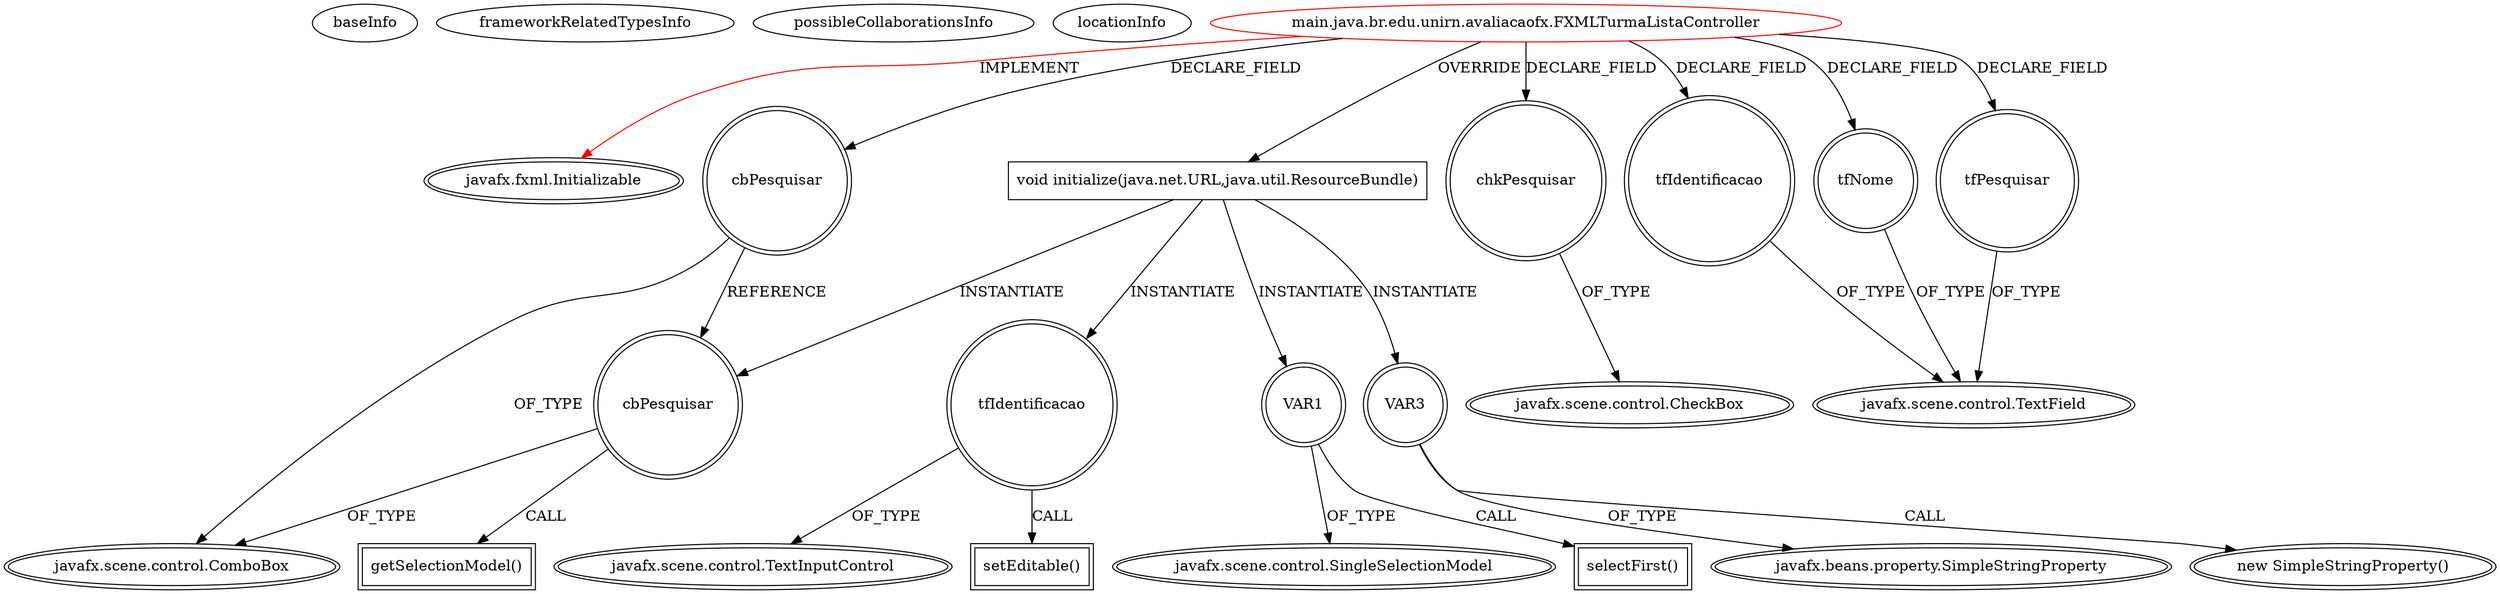 digraph {
baseInfo[graphId=1865,category="extension_graph",isAnonymous=false,possibleRelation=false]
frameworkRelatedTypesInfo[0="javafx.fxml.Initializable"]
possibleCollaborationsInfo[]
locationInfo[projectName="andersonolisilva-exemplo_jfx",filePath="/andersonolisilva-exemplo_jfx/exemplo_jfx-master/src/main/java/br/edu/unirn/avaliacaofx/FXMLTurmaListaController.java",contextSignature="FXMLTurmaListaController",graphId="1865"]
0[label="main.java.br.edu.unirn.avaliacaofx.FXMLTurmaListaController",vertexType="ROOT_CLIENT_CLASS_DECLARATION",isFrameworkType=false,color=red]
1[label="javafx.fxml.Initializable",vertexType="FRAMEWORK_INTERFACE_TYPE",isFrameworkType=true,peripheries=2]
2[label="cbPesquisar",vertexType="FIELD_DECLARATION",isFrameworkType=true,peripheries=2,shape=circle]
3[label="javafx.scene.control.ComboBox",vertexType="FRAMEWORK_CLASS_TYPE",isFrameworkType=true,peripheries=2]
4[label="chkPesquisar",vertexType="FIELD_DECLARATION",isFrameworkType=true,peripheries=2,shape=circle]
5[label="javafx.scene.control.CheckBox",vertexType="FRAMEWORK_CLASS_TYPE",isFrameworkType=true,peripheries=2]
6[label="tfIdentificacao",vertexType="FIELD_DECLARATION",isFrameworkType=true,peripheries=2,shape=circle]
7[label="javafx.scene.control.TextField",vertexType="FRAMEWORK_CLASS_TYPE",isFrameworkType=true,peripheries=2]
8[label="tfNome",vertexType="FIELD_DECLARATION",isFrameworkType=true,peripheries=2,shape=circle]
10[label="tfPesquisar",vertexType="FIELD_DECLARATION",isFrameworkType=true,peripheries=2,shape=circle]
12[label="void initialize(java.net.URL,java.util.ResourceBundle)",vertexType="OVERRIDING_METHOD_DECLARATION",isFrameworkType=false,shape=box]
13[label="tfIdentificacao",vertexType="VARIABLE_EXPRESION",isFrameworkType=true,peripheries=2,shape=circle]
15[label="javafx.scene.control.TextInputControl",vertexType="FRAMEWORK_CLASS_TYPE",isFrameworkType=true,peripheries=2]
14[label="setEditable()",vertexType="INSIDE_CALL",isFrameworkType=true,peripheries=2,shape=box]
16[label="VAR1",vertexType="VARIABLE_EXPRESION",isFrameworkType=true,peripheries=2,shape=circle]
18[label="javafx.scene.control.SingleSelectionModel",vertexType="FRAMEWORK_CLASS_TYPE",isFrameworkType=true,peripheries=2]
17[label="selectFirst()",vertexType="INSIDE_CALL",isFrameworkType=true,peripheries=2,shape=box]
19[label="cbPesquisar",vertexType="VARIABLE_EXPRESION",isFrameworkType=true,peripheries=2,shape=circle]
20[label="getSelectionModel()",vertexType="INSIDE_CALL",isFrameworkType=true,peripheries=2,shape=box]
23[label="VAR3",vertexType="VARIABLE_EXPRESION",isFrameworkType=true,peripheries=2,shape=circle]
24[label="javafx.beans.property.SimpleStringProperty",vertexType="FRAMEWORK_CLASS_TYPE",isFrameworkType=true,peripheries=2]
22[label="new SimpleStringProperty()",vertexType="CONSTRUCTOR_CALL",isFrameworkType=true,peripheries=2]
0->1[label="IMPLEMENT",color=red]
0->2[label="DECLARE_FIELD"]
2->3[label="OF_TYPE"]
0->4[label="DECLARE_FIELD"]
4->5[label="OF_TYPE"]
0->6[label="DECLARE_FIELD"]
6->7[label="OF_TYPE"]
0->8[label="DECLARE_FIELD"]
8->7[label="OF_TYPE"]
0->10[label="DECLARE_FIELD"]
10->7[label="OF_TYPE"]
0->12[label="OVERRIDE"]
12->13[label="INSTANTIATE"]
13->15[label="OF_TYPE"]
13->14[label="CALL"]
12->16[label="INSTANTIATE"]
16->18[label="OF_TYPE"]
16->17[label="CALL"]
12->19[label="INSTANTIATE"]
2->19[label="REFERENCE"]
19->3[label="OF_TYPE"]
19->20[label="CALL"]
12->23[label="INSTANTIATE"]
23->24[label="OF_TYPE"]
23->22[label="CALL"]
}
